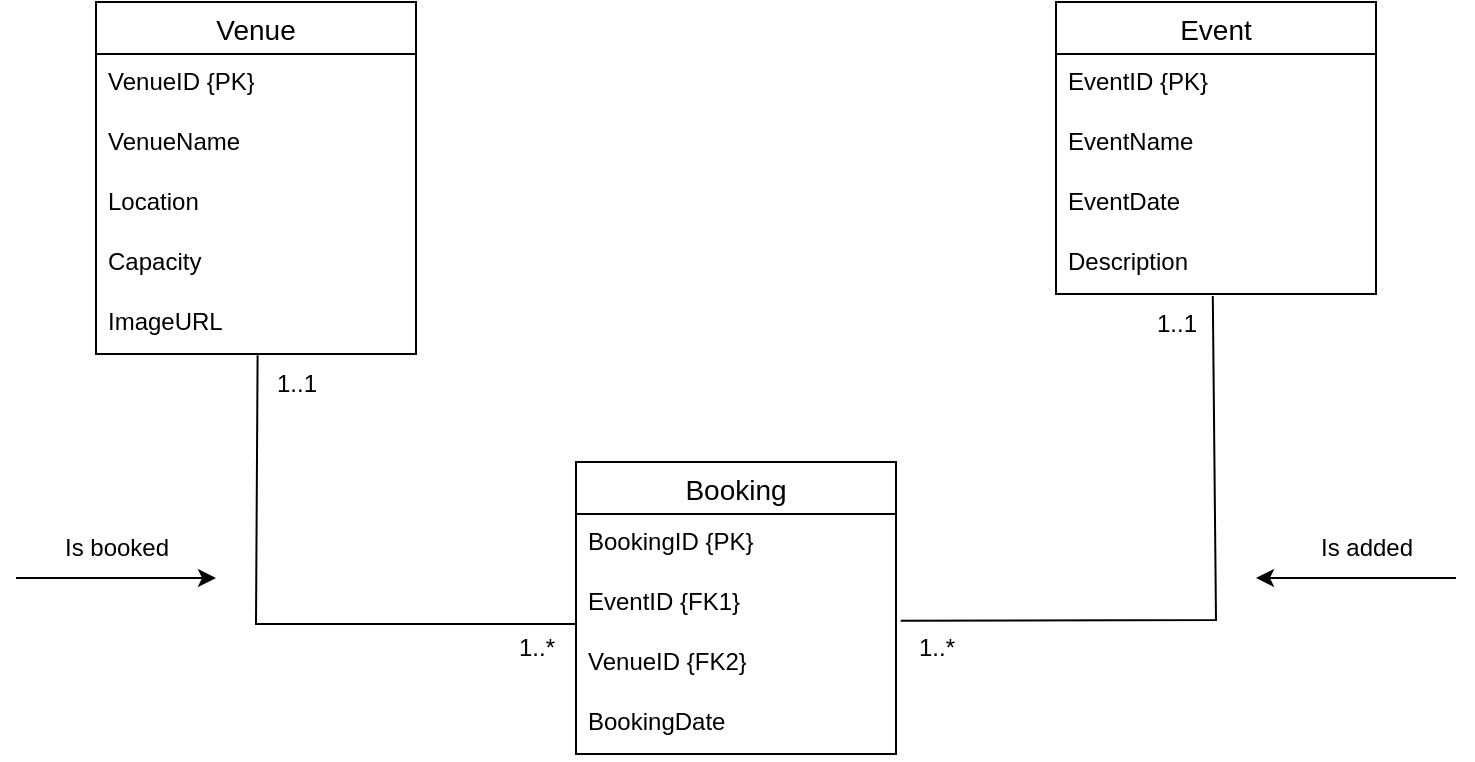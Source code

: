 <mxfile version="26.1.1">
  <diagram name="Page-1" id="Y3S3v0nJYSKJ4kvKZ2Gu">
    <mxGraphModel dx="1036" dy="613" grid="1" gridSize="10" guides="1" tooltips="1" connect="1" arrows="1" fold="1" page="1" pageScale="1" pageWidth="850" pageHeight="1100" math="0" shadow="0">
      <root>
        <mxCell id="0" />
        <mxCell id="1" parent="0" />
        <mxCell id="9O8PiRZ2EiF1Qe9Fe7e4-1" value="Venue" style="swimlane;fontStyle=0;childLayout=stackLayout;horizontal=1;startSize=26;horizontalStack=0;resizeParent=1;resizeParentMax=0;resizeLast=0;collapsible=1;marginBottom=0;align=center;fontSize=14;" parent="1" vertex="1">
          <mxGeometry x="120" y="160" width="160" height="176" as="geometry" />
        </mxCell>
        <mxCell id="9O8PiRZ2EiF1Qe9Fe7e4-2" value="VenueID {PK}" style="text;strokeColor=none;fillColor=none;spacingLeft=4;spacingRight=4;overflow=hidden;rotatable=0;points=[[0,0.5],[1,0.5]];portConstraint=eastwest;fontSize=12;whiteSpace=wrap;html=1;" parent="9O8PiRZ2EiF1Qe9Fe7e4-1" vertex="1">
          <mxGeometry y="26" width="160" height="30" as="geometry" />
        </mxCell>
        <mxCell id="9O8PiRZ2EiF1Qe9Fe7e4-3" value="VenueName" style="text;strokeColor=none;fillColor=none;spacingLeft=4;spacingRight=4;overflow=hidden;rotatable=0;points=[[0,0.5],[1,0.5]];portConstraint=eastwest;fontSize=12;whiteSpace=wrap;html=1;" parent="9O8PiRZ2EiF1Qe9Fe7e4-1" vertex="1">
          <mxGeometry y="56" width="160" height="30" as="geometry" />
        </mxCell>
        <mxCell id="9O8PiRZ2EiF1Qe9Fe7e4-4" value="Location" style="text;strokeColor=none;fillColor=none;spacingLeft=4;spacingRight=4;overflow=hidden;rotatable=0;points=[[0,0.5],[1,0.5]];portConstraint=eastwest;fontSize=12;whiteSpace=wrap;html=1;" parent="9O8PiRZ2EiF1Qe9Fe7e4-1" vertex="1">
          <mxGeometry y="86" width="160" height="30" as="geometry" />
        </mxCell>
        <mxCell id="9O8PiRZ2EiF1Qe9Fe7e4-13" value="Capacity" style="text;strokeColor=none;fillColor=none;spacingLeft=4;spacingRight=4;overflow=hidden;rotatable=0;points=[[0,0.5],[1,0.5]];portConstraint=eastwest;fontSize=12;whiteSpace=wrap;html=1;" parent="9O8PiRZ2EiF1Qe9Fe7e4-1" vertex="1">
          <mxGeometry y="116" width="160" height="30" as="geometry" />
        </mxCell>
        <mxCell id="9O8PiRZ2EiF1Qe9Fe7e4-14" value="ImageURL" style="text;strokeColor=none;fillColor=none;spacingLeft=4;spacingRight=4;overflow=hidden;rotatable=0;points=[[0,0.5],[1,0.5]];portConstraint=eastwest;fontSize=12;whiteSpace=wrap;html=1;" parent="9O8PiRZ2EiF1Qe9Fe7e4-1" vertex="1">
          <mxGeometry y="146" width="160" height="30" as="geometry" />
        </mxCell>
        <mxCell id="9O8PiRZ2EiF1Qe9Fe7e4-5" value="Event" style="swimlane;fontStyle=0;childLayout=stackLayout;horizontal=1;startSize=26;horizontalStack=0;resizeParent=1;resizeParentMax=0;resizeLast=0;collapsible=1;marginBottom=0;align=center;fontSize=14;" parent="1" vertex="1">
          <mxGeometry x="600" y="160" width="160" height="146" as="geometry" />
        </mxCell>
        <mxCell id="9O8PiRZ2EiF1Qe9Fe7e4-6" value="EventID {PK}" style="text;strokeColor=none;fillColor=none;spacingLeft=4;spacingRight=4;overflow=hidden;rotatable=0;points=[[0,0.5],[1,0.5]];portConstraint=eastwest;fontSize=12;whiteSpace=wrap;html=1;" parent="9O8PiRZ2EiF1Qe9Fe7e4-5" vertex="1">
          <mxGeometry y="26" width="160" height="30" as="geometry" />
        </mxCell>
        <mxCell id="9O8PiRZ2EiF1Qe9Fe7e4-7" value="EventName" style="text;strokeColor=none;fillColor=none;spacingLeft=4;spacingRight=4;overflow=hidden;rotatable=0;points=[[0,0.5],[1,0.5]];portConstraint=eastwest;fontSize=12;whiteSpace=wrap;html=1;" parent="9O8PiRZ2EiF1Qe9Fe7e4-5" vertex="1">
          <mxGeometry y="56" width="160" height="30" as="geometry" />
        </mxCell>
        <mxCell id="9O8PiRZ2EiF1Qe9Fe7e4-8" value="EventDate" style="text;strokeColor=none;fillColor=none;spacingLeft=4;spacingRight=4;overflow=hidden;rotatable=0;points=[[0,0.5],[1,0.5]];portConstraint=eastwest;fontSize=12;whiteSpace=wrap;html=1;" parent="9O8PiRZ2EiF1Qe9Fe7e4-5" vertex="1">
          <mxGeometry y="86" width="160" height="30" as="geometry" />
        </mxCell>
        <mxCell id="9O8PiRZ2EiF1Qe9Fe7e4-15" value="Description" style="text;strokeColor=none;fillColor=none;spacingLeft=4;spacingRight=4;overflow=hidden;rotatable=0;points=[[0,0.5],[1,0.5]];portConstraint=eastwest;fontSize=12;whiteSpace=wrap;html=1;" parent="9O8PiRZ2EiF1Qe9Fe7e4-5" vertex="1">
          <mxGeometry y="116" width="160" height="30" as="geometry" />
        </mxCell>
        <mxCell id="9O8PiRZ2EiF1Qe9Fe7e4-9" value="Booking" style="swimlane;fontStyle=0;childLayout=stackLayout;horizontal=1;startSize=26;horizontalStack=0;resizeParent=1;resizeParentMax=0;resizeLast=0;collapsible=1;marginBottom=0;align=center;fontSize=14;" parent="1" vertex="1">
          <mxGeometry x="360" y="390" width="160" height="146" as="geometry" />
        </mxCell>
        <mxCell id="9O8PiRZ2EiF1Qe9Fe7e4-10" value="BookingID {PK}" style="text;strokeColor=none;fillColor=none;spacingLeft=4;spacingRight=4;overflow=hidden;rotatable=0;points=[[0,0.5],[1,0.5]];portConstraint=eastwest;fontSize=12;whiteSpace=wrap;html=1;" parent="9O8PiRZ2EiF1Qe9Fe7e4-9" vertex="1">
          <mxGeometry y="26" width="160" height="30" as="geometry" />
        </mxCell>
        <mxCell id="9O8PiRZ2EiF1Qe9Fe7e4-11" value="EventID {FK1}" style="text;strokeColor=none;fillColor=none;spacingLeft=4;spacingRight=4;overflow=hidden;rotatable=0;points=[[0,0.5],[1,0.5]];portConstraint=eastwest;fontSize=12;whiteSpace=wrap;html=1;" parent="9O8PiRZ2EiF1Qe9Fe7e4-9" vertex="1">
          <mxGeometry y="56" width="160" height="30" as="geometry" />
        </mxCell>
        <mxCell id="9O8PiRZ2EiF1Qe9Fe7e4-12" value="VenueID {FK2}" style="text;strokeColor=none;fillColor=none;spacingLeft=4;spacingRight=4;overflow=hidden;rotatable=0;points=[[0,0.5],[1,0.5]];portConstraint=eastwest;fontSize=12;whiteSpace=wrap;html=1;" parent="9O8PiRZ2EiF1Qe9Fe7e4-9" vertex="1">
          <mxGeometry y="86" width="160" height="30" as="geometry" />
        </mxCell>
        <mxCell id="9O8PiRZ2EiF1Qe9Fe7e4-22" value="BookingDate" style="text;strokeColor=none;fillColor=none;spacingLeft=4;spacingRight=4;overflow=hidden;rotatable=0;points=[[0,0.5],[1,0.5]];portConstraint=eastwest;fontSize=12;whiteSpace=wrap;html=1;" parent="9O8PiRZ2EiF1Qe9Fe7e4-9" vertex="1">
          <mxGeometry y="116" width="160" height="30" as="geometry" />
        </mxCell>
        <mxCell id="9O8PiRZ2EiF1Qe9Fe7e4-23" value="" style="edgeStyle=none;orthogonalLoop=1;jettySize=auto;html=1;rounded=0;exitX=0.505;exitY=1.02;exitDx=0;exitDy=0;exitPerimeter=0;entryX=0;entryY=0.833;entryDx=0;entryDy=0;entryPerimeter=0;endArrow=none;startFill=0;" parent="1" source="9O8PiRZ2EiF1Qe9Fe7e4-14" target="9O8PiRZ2EiF1Qe9Fe7e4-11" edge="1">
          <mxGeometry width="100" relative="1" as="geometry">
            <mxPoint x="90" y="390" as="sourcePoint" />
            <mxPoint x="190" y="390" as="targetPoint" />
            <Array as="points">
              <mxPoint x="200" y="471" />
            </Array>
          </mxGeometry>
        </mxCell>
        <mxCell id="9O8PiRZ2EiF1Qe9Fe7e4-25" value="" style="edgeStyle=none;orthogonalLoop=1;jettySize=auto;html=1;rounded=0;exitX=0.49;exitY=1.033;exitDx=0;exitDy=0;exitPerimeter=0;entryX=1.015;entryY=0.78;entryDx=0;entryDy=0;entryPerimeter=0;endArrow=none;startFill=0;" parent="1" source="9O8PiRZ2EiF1Qe9Fe7e4-15" target="9O8PiRZ2EiF1Qe9Fe7e4-11" edge="1">
          <mxGeometry width="100" relative="1" as="geometry">
            <mxPoint x="680" y="336.6" as="sourcePoint" />
            <mxPoint x="740" y="410" as="targetPoint" />
            <Array as="points">
              <mxPoint x="680" y="469" />
            </Array>
          </mxGeometry>
        </mxCell>
        <mxCell id="9O8PiRZ2EiF1Qe9Fe7e4-26" value="1..1" style="text;html=1;align=center;verticalAlign=middle;resizable=0;points=[];autosize=1;strokeColor=none;fillColor=none;" parent="1" vertex="1">
          <mxGeometry x="200" y="336" width="40" height="30" as="geometry" />
        </mxCell>
        <mxCell id="9O8PiRZ2EiF1Qe9Fe7e4-27" value="1..1" style="text;html=1;align=center;verticalAlign=middle;resizable=0;points=[];autosize=1;strokeColor=none;fillColor=none;" parent="1" vertex="1">
          <mxGeometry x="640" y="306" width="40" height="30" as="geometry" />
        </mxCell>
        <mxCell id="9O8PiRZ2EiF1Qe9Fe7e4-28" value="1..*" style="text;html=1;align=center;verticalAlign=middle;resizable=0;points=[];autosize=1;strokeColor=none;fillColor=none;" parent="1" vertex="1">
          <mxGeometry x="320" y="468" width="40" height="30" as="geometry" />
        </mxCell>
        <mxCell id="9O8PiRZ2EiF1Qe9Fe7e4-29" value="1..*" style="text;html=1;align=center;verticalAlign=middle;resizable=0;points=[];autosize=1;strokeColor=none;fillColor=none;" parent="1" vertex="1">
          <mxGeometry x="520" y="468" width="40" height="30" as="geometry" />
        </mxCell>
        <mxCell id="9O8PiRZ2EiF1Qe9Fe7e4-30" value="Is added" style="text;html=1;align=center;verticalAlign=middle;resizable=0;points=[];autosize=1;strokeColor=none;fillColor=none;" parent="1" vertex="1">
          <mxGeometry x="720" y="418" width="70" height="30" as="geometry" />
        </mxCell>
        <mxCell id="9O8PiRZ2EiF1Qe9Fe7e4-31" value="Is booked" style="text;html=1;align=center;verticalAlign=middle;resizable=0;points=[];autosize=1;strokeColor=none;fillColor=none;" parent="1" vertex="1">
          <mxGeometry x="90" y="418" width="80" height="30" as="geometry" />
        </mxCell>
        <mxCell id="9O8PiRZ2EiF1Qe9Fe7e4-32" value="" style="edgeStyle=none;orthogonalLoop=1;jettySize=auto;html=1;rounded=0;" parent="1" edge="1">
          <mxGeometry width="100" relative="1" as="geometry">
            <mxPoint x="80" y="448" as="sourcePoint" />
            <mxPoint x="180" y="448" as="targetPoint" />
            <Array as="points" />
          </mxGeometry>
        </mxCell>
        <mxCell id="9O8PiRZ2EiF1Qe9Fe7e4-33" value="" style="edgeStyle=none;orthogonalLoop=1;jettySize=auto;html=1;rounded=0;" parent="1" edge="1">
          <mxGeometry width="100" relative="1" as="geometry">
            <mxPoint x="800" y="448" as="sourcePoint" />
            <mxPoint x="700" y="448" as="targetPoint" />
            <Array as="points" />
          </mxGeometry>
        </mxCell>
      </root>
    </mxGraphModel>
  </diagram>
</mxfile>

